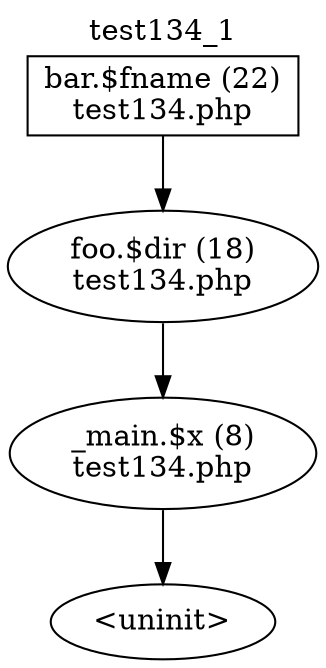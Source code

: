 digraph cfg {
  label="test134_1";
  labelloc=t;
  n1 [shape=box, label="bar.$fname (22)\ntest134.php"];
  n2 [shape=ellipse, label="foo.$dir (18)\ntest134.php"];
  n3 [shape=ellipse, label="_main.$x (8)\ntest134.php"];
  n4 [shape=ellipse, label="<uninit>"];
  n1 -> n2;
  n2 -> n3;
  n3 -> n4;
}
